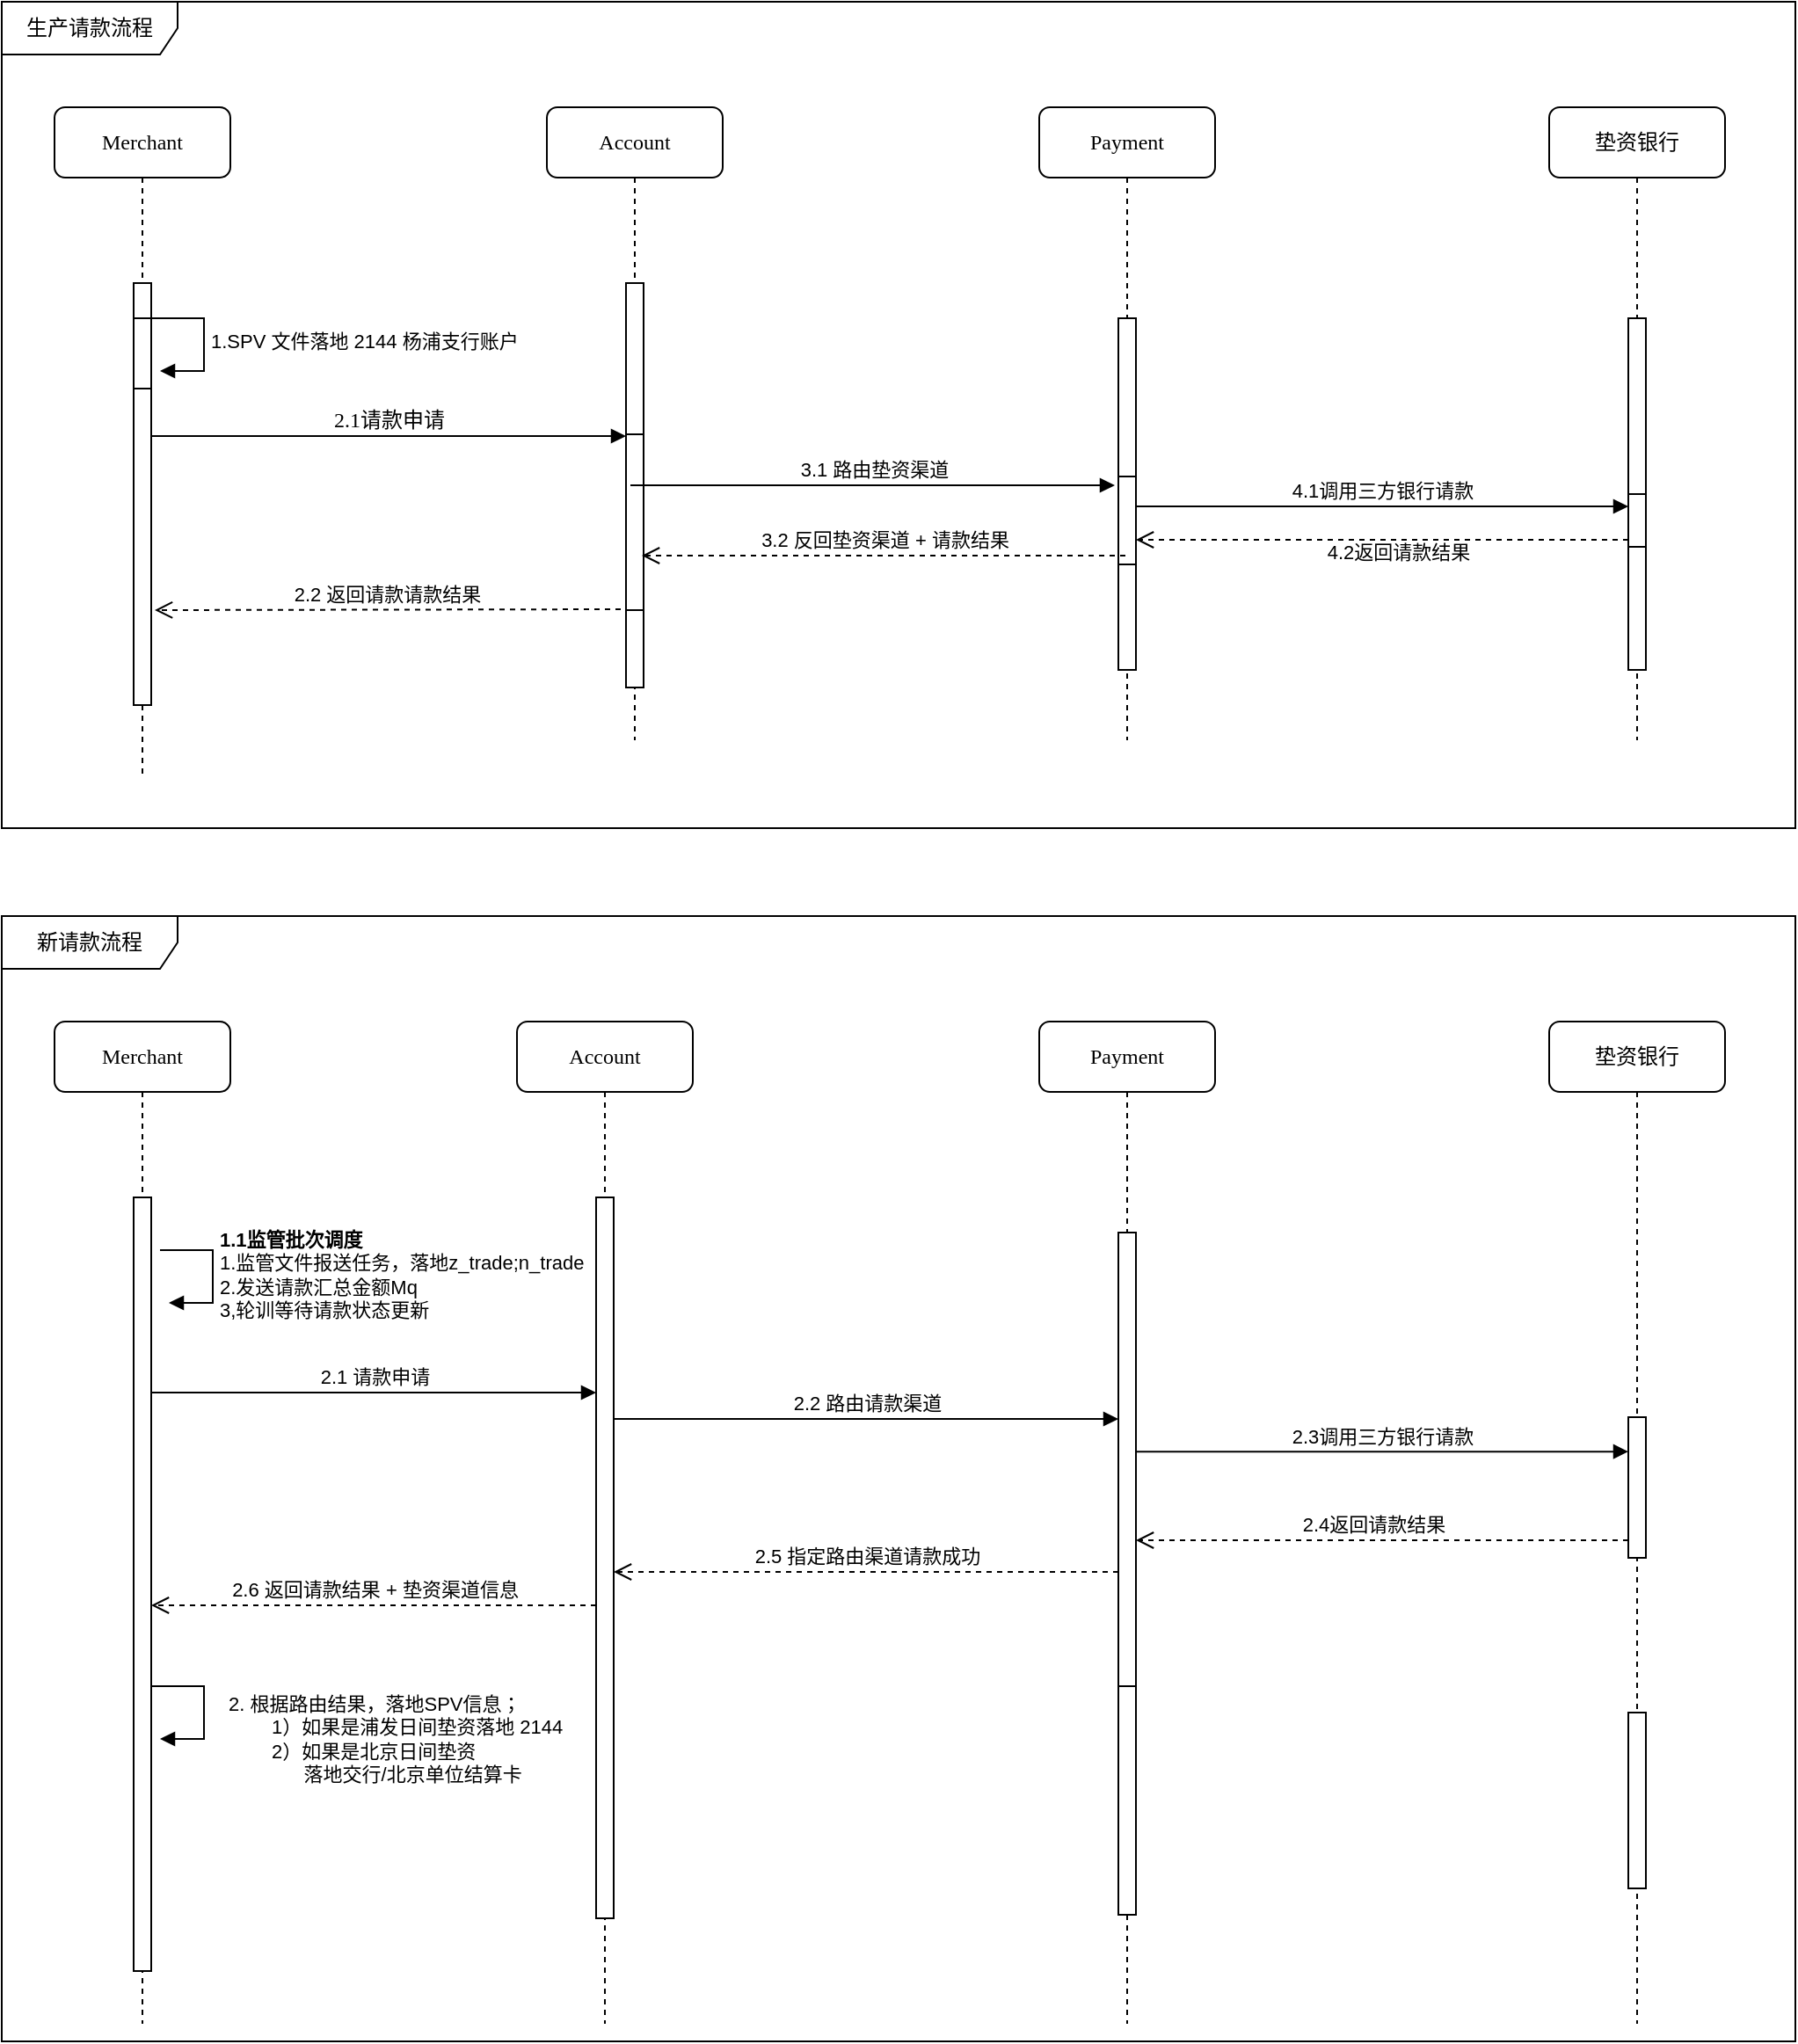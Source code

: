 <mxfile version="24.7.10">
  <diagram name="Page-1" id="13e1069c-82ec-6db2-03f1-153e76fe0fe0">
    <mxGraphModel dx="2088" dy="682" grid="1" gridSize="10" guides="1" tooltips="1" connect="1" arrows="1" fold="1" page="1" pageScale="1" pageWidth="1100" pageHeight="850" background="none" math="0" shadow="0">
      <root>
        <mxCell id="0" />
        <mxCell id="1" parent="0" />
        <mxCell id="7baba1c4bc27f4b0-2" value="Account" style="shape=umlLifeline;perimeter=lifelinePerimeter;whiteSpace=wrap;html=1;container=1;collapsible=0;recursiveResize=0;outlineConnect=0;rounded=1;shadow=0;comic=0;labelBackgroundColor=none;strokeWidth=1;fontFamily=Verdana;fontSize=12;align=center;" parent="1" vertex="1">
          <mxGeometry x="380" y="80" width="100" height="360" as="geometry" />
        </mxCell>
        <mxCell id="7baba1c4bc27f4b0-10" value="" style="html=1;points=[];perimeter=orthogonalPerimeter;rounded=0;shadow=0;comic=0;labelBackgroundColor=none;strokeWidth=1;fontFamily=Verdana;fontSize=12;align=center;" parent="7baba1c4bc27f4b0-2" vertex="1">
          <mxGeometry x="45" y="100" width="10" height="230" as="geometry" />
        </mxCell>
        <mxCell id="kpxduoVY6cWqKxpPgdwj-16" value="" style="html=1;points=[[0,0,0,0,5],[0,1,0,0,-5],[1,0,0,0,5],[1,1,0,0,-5]];perimeter=orthogonalPerimeter;outlineConnect=0;targetShapes=umlLifeline;portConstraint=eastwest;newEdgeStyle={&quot;curved&quot;:0,&quot;rounded&quot;:0};" parent="7baba1c4bc27f4b0-2" vertex="1">
          <mxGeometry x="45" y="186" width="10" height="100" as="geometry" />
        </mxCell>
        <mxCell id="7baba1c4bc27f4b0-3" value="Payment" style="shape=umlLifeline;perimeter=lifelinePerimeter;whiteSpace=wrap;html=1;container=1;collapsible=0;recursiveResize=0;outlineConnect=0;rounded=1;shadow=0;comic=0;labelBackgroundColor=none;strokeWidth=1;fontFamily=Verdana;fontSize=12;align=center;" parent="1" vertex="1">
          <mxGeometry x="660" y="80" width="100" height="360" as="geometry" />
        </mxCell>
        <mxCell id="7baba1c4bc27f4b0-13" value="" style="html=1;points=[];perimeter=orthogonalPerimeter;rounded=0;shadow=0;comic=0;labelBackgroundColor=none;strokeWidth=1;fontFamily=Verdana;fontSize=12;align=center;" parent="7baba1c4bc27f4b0-3" vertex="1">
          <mxGeometry x="45" y="120" width="10" height="200" as="geometry" />
        </mxCell>
        <mxCell id="kpxduoVY6cWqKxpPgdwj-9" value="" style="html=1;points=[[0,0,0,0,5],[0,1,0,0,-5],[1,0,0,0,5],[1,1,0,0,-5]];perimeter=orthogonalPerimeter;outlineConnect=0;targetShapes=umlLifeline;portConstraint=eastwest;newEdgeStyle={&quot;curved&quot;:0,&quot;rounded&quot;:0};" parent="7baba1c4bc27f4b0-3" vertex="1">
          <mxGeometry x="45" y="210" width="10" height="50" as="geometry" />
        </mxCell>
        <mxCell id="7baba1c4bc27f4b0-8" value="Merchant" style="shape=umlLifeline;perimeter=lifelinePerimeter;whiteSpace=wrap;html=1;container=1;collapsible=0;recursiveResize=0;outlineConnect=0;rounded=1;shadow=0;comic=0;labelBackgroundColor=none;strokeWidth=1;fontFamily=Verdana;fontSize=12;align=center;" parent="1" vertex="1">
          <mxGeometry x="100" y="80" width="100" height="380" as="geometry" />
        </mxCell>
        <mxCell id="7baba1c4bc27f4b0-9" value="" style="html=1;points=[];perimeter=orthogonalPerimeter;rounded=0;shadow=0;comic=0;labelBackgroundColor=none;strokeWidth=1;fontFamily=Verdana;fontSize=12;align=center;" parent="7baba1c4bc27f4b0-8" vertex="1">
          <mxGeometry x="45" y="100" width="10" height="240" as="geometry" />
        </mxCell>
        <mxCell id="kpxduoVY6cWqKxpPgdwj-3" value="" style="html=1;points=[[0,0,0,0,5],[0,1,0,0,-5],[1,0,0,0,5],[1,1,0,0,-5]];perimeter=orthogonalPerimeter;outlineConnect=0;targetShapes=umlLifeline;portConstraint=eastwest;newEdgeStyle={&quot;curved&quot;:0,&quot;rounded&quot;:0};" parent="7baba1c4bc27f4b0-8" vertex="1">
          <mxGeometry x="45" y="120" width="10" height="40" as="geometry" />
        </mxCell>
        <mxCell id="kpxduoVY6cWqKxpPgdwj-4" value="1.SPV 文件落地 2144 杨浦支行账户" style="html=1;align=left;spacingLeft=2;endArrow=block;rounded=0;edgeStyle=orthogonalEdgeStyle;curved=0;rounded=0;" parent="7baba1c4bc27f4b0-8" edge="1">
          <mxGeometry x="0.012" relative="1" as="geometry">
            <mxPoint x="55" y="120" as="sourcePoint" />
            <Array as="points">
              <mxPoint x="85" y="150" />
            </Array>
            <mxPoint x="60" y="150" as="targetPoint" />
            <mxPoint as="offset" />
          </mxGeometry>
        </mxCell>
        <mxCell id="7baba1c4bc27f4b0-11" value="2.1请款申请" style="html=1;verticalAlign=bottom;endArrow=block;entryX=0;entryY=0;labelBackgroundColor=none;fontFamily=Verdana;fontSize=12;edgeStyle=elbowEdgeStyle;elbow=horizontal;" parent="1" edge="1">
          <mxGeometry relative="1" as="geometry">
            <mxPoint x="155" y="267" as="sourcePoint" />
            <mxPoint x="425" y="267" as="targetPoint" />
            <mxPoint as="offset" />
          </mxGeometry>
        </mxCell>
        <mxCell id="kpxduoVY6cWqKxpPgdwj-10" value="3.1 路由垫资渠道" style="html=1;verticalAlign=bottom;endArrow=block;curved=0;rounded=0;entryX=0;entryY=0;entryDx=0;entryDy=5;" parent="1" edge="1">
          <mxGeometry x="0.002" relative="1" as="geometry">
            <mxPoint x="427.5" y="295" as="sourcePoint" />
            <mxPoint x="703" y="295" as="targetPoint" />
            <mxPoint as="offset" />
          </mxGeometry>
        </mxCell>
        <mxCell id="kpxduoVY6cWqKxpPgdwj-11" value="3.2 反回垫资渠道 + 请款结果" style="html=1;verticalAlign=bottom;endArrow=open;dashed=1;endSize=8;curved=0;rounded=0;exitX=0;exitY=1;exitDx=0;exitDy=-5;" parent="1" edge="1">
          <mxGeometry relative="1" as="geometry">
            <mxPoint x="434" y="335" as="targetPoint" />
            <mxPoint x="709" y="335" as="sourcePoint" />
          </mxGeometry>
        </mxCell>
        <mxCell id="kpxduoVY6cWqKxpPgdwj-12" value="2.2 返回请款请款结果" style="html=1;verticalAlign=bottom;endArrow=open;dashed=1;endSize=8;curved=0;rounded=0;exitX=0;exitY=1;exitDx=0;exitDy=-5;" parent="1" edge="1">
          <mxGeometry x="0.004" relative="1" as="geometry">
            <mxPoint x="157" y="366" as="targetPoint" />
            <mxPoint x="422" y="365.5" as="sourcePoint" />
            <mxPoint as="offset" />
          </mxGeometry>
        </mxCell>
        <mxCell id="kpxduoVY6cWqKxpPgdwj-13" value="垫资银行" style="shape=umlLifeline;perimeter=lifelinePerimeter;whiteSpace=wrap;html=1;container=1;collapsible=0;recursiveResize=0;outlineConnect=0;rounded=1;shadow=0;comic=0;labelBackgroundColor=none;strokeWidth=1;fontFamily=Verdana;fontSize=12;align=center;" parent="1" vertex="1">
          <mxGeometry x="950" y="80" width="100" height="360" as="geometry" />
        </mxCell>
        <mxCell id="kpxduoVY6cWqKxpPgdwj-14" value="" style="html=1;points=[];perimeter=orthogonalPerimeter;rounded=0;shadow=0;comic=0;labelBackgroundColor=none;strokeWidth=1;fontFamily=Verdana;fontSize=12;align=center;" parent="kpxduoVY6cWqKxpPgdwj-13" vertex="1">
          <mxGeometry x="45" y="120" width="10" height="200" as="geometry" />
        </mxCell>
        <mxCell id="kpxduoVY6cWqKxpPgdwj-20" value="" style="html=1;points=[[0,0,0,0,5],[0,1,0,0,-5],[1,0,0,0,5],[1,1,0,0,-5]];perimeter=orthogonalPerimeter;outlineConnect=0;targetShapes=umlLifeline;portConstraint=eastwest;newEdgeStyle={&quot;curved&quot;:0,&quot;rounded&quot;:0};" parent="kpxduoVY6cWqKxpPgdwj-13" vertex="1">
          <mxGeometry x="45" y="220" width="10" height="30" as="geometry" />
        </mxCell>
        <mxCell id="kpxduoVY6cWqKxpPgdwj-21" value="4.1调用三方银行请款" style="html=1;verticalAlign=bottom;endArrow=block;curved=0;rounded=0;entryX=0;entryY=0;entryDx=0;entryDy=5;" parent="1" edge="1">
          <mxGeometry relative="1" as="geometry">
            <mxPoint x="715" y="307" as="sourcePoint" />
            <mxPoint x="995" y="307" as="targetPoint" />
            <mxPoint as="offset" />
          </mxGeometry>
        </mxCell>
        <mxCell id="kpxduoVY6cWqKxpPgdwj-22" value="4.2返回请款结果" style="html=1;verticalAlign=bottom;endArrow=open;dashed=1;endSize=8;curved=0;rounded=0;exitX=0;exitY=1;exitDx=0;exitDy=-5;" parent="1" edge="1">
          <mxGeometry x="-0.064" y="16" relative="1" as="geometry">
            <mxPoint x="715" y="326" as="targetPoint" />
            <mxPoint x="995" y="326" as="sourcePoint" />
            <mxPoint as="offset" />
          </mxGeometry>
        </mxCell>
        <mxCell id="kpxduoVY6cWqKxpPgdwj-23" value="生产请款流程" style="shape=umlFrame;whiteSpace=wrap;html=1;pointerEvents=0;width=100;height=30;" parent="1" vertex="1">
          <mxGeometry x="70" y="20" width="1020" height="470" as="geometry" />
        </mxCell>
        <mxCell id="kpxduoVY6cWqKxpPgdwj-26" value="Account" style="shape=umlLifeline;perimeter=lifelinePerimeter;whiteSpace=wrap;html=1;container=1;collapsible=0;recursiveResize=0;outlineConnect=0;rounded=1;shadow=0;comic=0;labelBackgroundColor=none;strokeWidth=1;fontFamily=Verdana;fontSize=12;align=center;" parent="1" vertex="1">
          <mxGeometry x="363" y="600" width="100" height="570" as="geometry" />
        </mxCell>
        <mxCell id="kpxduoVY6cWqKxpPgdwj-27" value="" style="html=1;points=[];perimeter=orthogonalPerimeter;rounded=0;shadow=0;comic=0;labelBackgroundColor=none;strokeWidth=1;fontFamily=Verdana;fontSize=12;align=center;" parent="kpxduoVY6cWqKxpPgdwj-26" vertex="1">
          <mxGeometry x="45" y="100" width="10" height="410" as="geometry" />
        </mxCell>
        <mxCell id="kpxduoVY6cWqKxpPgdwj-29" value="Payment" style="shape=umlLifeline;perimeter=lifelinePerimeter;whiteSpace=wrap;html=1;container=1;collapsible=0;recursiveResize=0;outlineConnect=0;rounded=1;shadow=0;comic=0;labelBackgroundColor=none;strokeWidth=1;fontFamily=Verdana;fontSize=12;align=center;" parent="1" vertex="1">
          <mxGeometry x="660" y="600" width="100" height="570" as="geometry" />
        </mxCell>
        <mxCell id="kpxduoVY6cWqKxpPgdwj-30" value="" style="html=1;points=[];perimeter=orthogonalPerimeter;rounded=0;shadow=0;comic=0;labelBackgroundColor=none;strokeWidth=1;fontFamily=Verdana;fontSize=12;align=center;" parent="kpxduoVY6cWqKxpPgdwj-29" vertex="1">
          <mxGeometry x="45" y="120" width="10" height="370" as="geometry" />
        </mxCell>
        <mxCell id="kpxduoVY6cWqKxpPgdwj-32" value="Merchant" style="shape=umlLifeline;perimeter=lifelinePerimeter;whiteSpace=wrap;html=1;container=1;collapsible=0;recursiveResize=0;outlineConnect=0;rounded=1;shadow=0;comic=0;labelBackgroundColor=none;strokeWidth=1;fontFamily=Verdana;fontSize=12;align=center;" parent="1" vertex="1">
          <mxGeometry x="100" y="600" width="100" height="570" as="geometry" />
        </mxCell>
        <mxCell id="kpxduoVY6cWqKxpPgdwj-33" value="" style="html=1;points=[];perimeter=orthogonalPerimeter;rounded=0;shadow=0;comic=0;labelBackgroundColor=none;strokeWidth=1;fontFamily=Verdana;fontSize=12;align=center;" parent="kpxduoVY6cWqKxpPgdwj-32" vertex="1">
          <mxGeometry x="45" y="100" width="10" height="440" as="geometry" />
        </mxCell>
        <mxCell id="kpxduoVY6cWqKxpPgdwj-40" value="垫资银行" style="shape=umlLifeline;perimeter=lifelinePerimeter;whiteSpace=wrap;html=1;container=1;collapsible=0;recursiveResize=0;outlineConnect=0;rounded=1;shadow=0;comic=0;labelBackgroundColor=none;strokeWidth=1;fontFamily=Verdana;fontSize=12;align=center;" parent="1" vertex="1">
          <mxGeometry x="950" y="600" width="100" height="570" as="geometry" />
        </mxCell>
        <mxCell id="kpxduoVY6cWqKxpPgdwj-41" value="" style="html=1;points=[];perimeter=orthogonalPerimeter;rounded=0;shadow=0;comic=0;labelBackgroundColor=none;strokeWidth=1;fontFamily=Verdana;fontSize=12;align=center;" parent="kpxduoVY6cWqKxpPgdwj-40" vertex="1">
          <mxGeometry x="45" y="393" width="10" height="100" as="geometry" />
        </mxCell>
        <mxCell id="kpxduoVY6cWqKxpPgdwj-45" value="新请款流程" style="shape=umlFrame;whiteSpace=wrap;html=1;pointerEvents=0;width=100;height=30;" parent="1" vertex="1">
          <mxGeometry x="70" y="540" width="1020" height="640" as="geometry" />
        </mxCell>
        <mxCell id="kpxduoVY6cWqKxpPgdwj-51" value="2. 根据路由结果，落地SPV信息；&lt;br&gt;&lt;span style=&quot;white-space: pre;&quot;&gt;&#x9;&lt;/span&gt;1）如果是浦发日间垫资落地 2144&lt;br&gt;&lt;span style=&quot;white-space: pre;&quot;&gt;&#x9;&lt;/span&gt;2）如果是北京日间垫资&lt;br&gt;&lt;span style=&quot;white-space: pre;&quot;&gt;&#x9;&lt;/span&gt;&amp;nbsp; &amp;nbsp; &amp;nbsp; 落地交行/北京单位结算卡" style="html=1;align=left;spacingLeft=2;endArrow=block;rounded=0;edgeStyle=orthogonalEdgeStyle;curved=0;rounded=0;" parent="1" edge="1">
          <mxGeometry x="0.412" y="-10" relative="1" as="geometry">
            <mxPoint x="155" y="978" as="sourcePoint" />
            <Array as="points">
              <mxPoint x="185" y="1008" />
            </Array>
            <mxPoint x="10" y="10" as="offset" />
            <mxPoint x="160" y="1008" as="targetPoint" />
          </mxGeometry>
        </mxCell>
        <mxCell id="kpxduoVY6cWqKxpPgdwj-66" value="2.1 请款申请" style="html=1;verticalAlign=bottom;endArrow=block;curved=0;rounded=0;entryX=0;entryY=0;entryDx=0;entryDy=5;" parent="1" edge="1">
          <mxGeometry x="0.001" relative="1" as="geometry">
            <mxPoint x="155" y="811.0" as="sourcePoint" />
            <mxPoint x="408" y="811.0" as="targetPoint" />
            <mxPoint as="offset" />
          </mxGeometry>
        </mxCell>
        <mxCell id="kpxduoVY6cWqKxpPgdwj-67" value="2.6 返回请款结果 + 垫资渠道信息" style="html=1;verticalAlign=bottom;endArrow=open;dashed=1;endSize=8;curved=0;rounded=0;exitX=0;exitY=1;exitDx=0;exitDy=-5;" parent="1" edge="1">
          <mxGeometry x="0.001" relative="1" as="geometry">
            <mxPoint x="155" y="932.0" as="targetPoint" />
            <mxPoint x="408" y="932" as="sourcePoint" />
            <mxPoint as="offset" />
          </mxGeometry>
        </mxCell>
        <mxCell id="kpxduoVY6cWqKxpPgdwj-69" value="" style="html=1;points=[[0,0,0,0,5],[0,1,0,0,-5],[1,0,0,0,5],[1,1,0,0,-5]];perimeter=orthogonalPerimeter;outlineConnect=0;targetShapes=umlLifeline;portConstraint=eastwest;newEdgeStyle={&quot;curved&quot;:0,&quot;rounded&quot;:0};" parent="1" vertex="1">
          <mxGeometry x="705" y="978" width="10" height="130" as="geometry" />
        </mxCell>
        <mxCell id="kpxduoVY6cWqKxpPgdwj-70" value="2.2 路由请款渠道" style="html=1;verticalAlign=bottom;endArrow=block;curved=0;rounded=0;entryX=0;entryY=0;entryDx=0;entryDy=5;" parent="1" edge="1">
          <mxGeometry x="0.005" relative="1" as="geometry">
            <mxPoint x="418" y="826.0" as="sourcePoint" />
            <mxPoint as="offset" />
            <mxPoint x="705" y="826.0" as="targetPoint" />
          </mxGeometry>
        </mxCell>
        <mxCell id="kpxduoVY6cWqKxpPgdwj-71" value="2.5 指定路由渠道请款成功" style="html=1;verticalAlign=bottom;endArrow=open;dashed=1;endSize=8;curved=0;rounded=0;exitX=0;exitY=1;exitDx=0;exitDy=-5;" parent="1" edge="1">
          <mxGeometry relative="1" as="geometry">
            <mxPoint x="418" y="913" as="targetPoint" />
            <mxPoint x="705" y="913" as="sourcePoint" />
          </mxGeometry>
        </mxCell>
        <mxCell id="kpxduoVY6cWqKxpPgdwj-72" value="" style="html=1;points=[[0,0,0,0,5],[0,1,0,0,-5],[1,0,0,0,5],[1,1,0,0,-5]];perimeter=orthogonalPerimeter;outlineConnect=0;targetShapes=umlLifeline;portConstraint=eastwest;newEdgeStyle={&quot;curved&quot;:0,&quot;rounded&quot;:0};" parent="1" vertex="1">
          <mxGeometry x="995" y="825" width="10" height="80" as="geometry" />
        </mxCell>
        <mxCell id="kpxduoVY6cWqKxpPgdwj-73" value="2.3调用三方银行请款" style="html=1;verticalAlign=bottom;endArrow=block;curved=0;rounded=0;entryX=0;entryY=0;entryDx=0;entryDy=5;" parent="1" edge="1">
          <mxGeometry relative="1" as="geometry">
            <mxPoint x="715" y="844.58" as="sourcePoint" />
            <mxPoint as="offset" />
            <mxPoint x="995" y="844.58" as="targetPoint" />
          </mxGeometry>
        </mxCell>
        <mxCell id="kpxduoVY6cWqKxpPgdwj-74" value="2.4返回请款结果" style="html=1;verticalAlign=bottom;endArrow=open;dashed=1;endSize=8;curved=0;rounded=0;" parent="1" edge="1">
          <mxGeometry x="0.036" relative="1" as="geometry">
            <mxPoint x="715" y="895" as="targetPoint" />
            <mxPoint as="offset" />
            <mxPoint x="995" y="895" as="sourcePoint" />
            <Array as="points">
              <mxPoint x="770" y="895" />
            </Array>
          </mxGeometry>
        </mxCell>
        <mxCell id="7rZgTrTP7u6zQViBI7ow-2" value="&lt;b&gt;1.1监管批次调度&lt;/b&gt;&lt;br&gt;1.监管文件报送任务，落地z_trade;n_trade&lt;br&gt;2.发送请款汇总金额Mq&lt;br&gt;3,轮训等待请款状态更新" style="html=1;align=left;spacingLeft=2;endArrow=block;rounded=0;edgeStyle=orthogonalEdgeStyle;curved=0;rounded=0;" edge="1" parent="1">
          <mxGeometry x="0.02" relative="1" as="geometry">
            <mxPoint x="160" y="730" as="sourcePoint" />
            <Array as="points">
              <mxPoint x="190" y="760" />
            </Array>
            <mxPoint x="165" y="760" as="targetPoint" />
            <mxPoint as="offset" />
          </mxGeometry>
        </mxCell>
      </root>
    </mxGraphModel>
  </diagram>
</mxfile>
